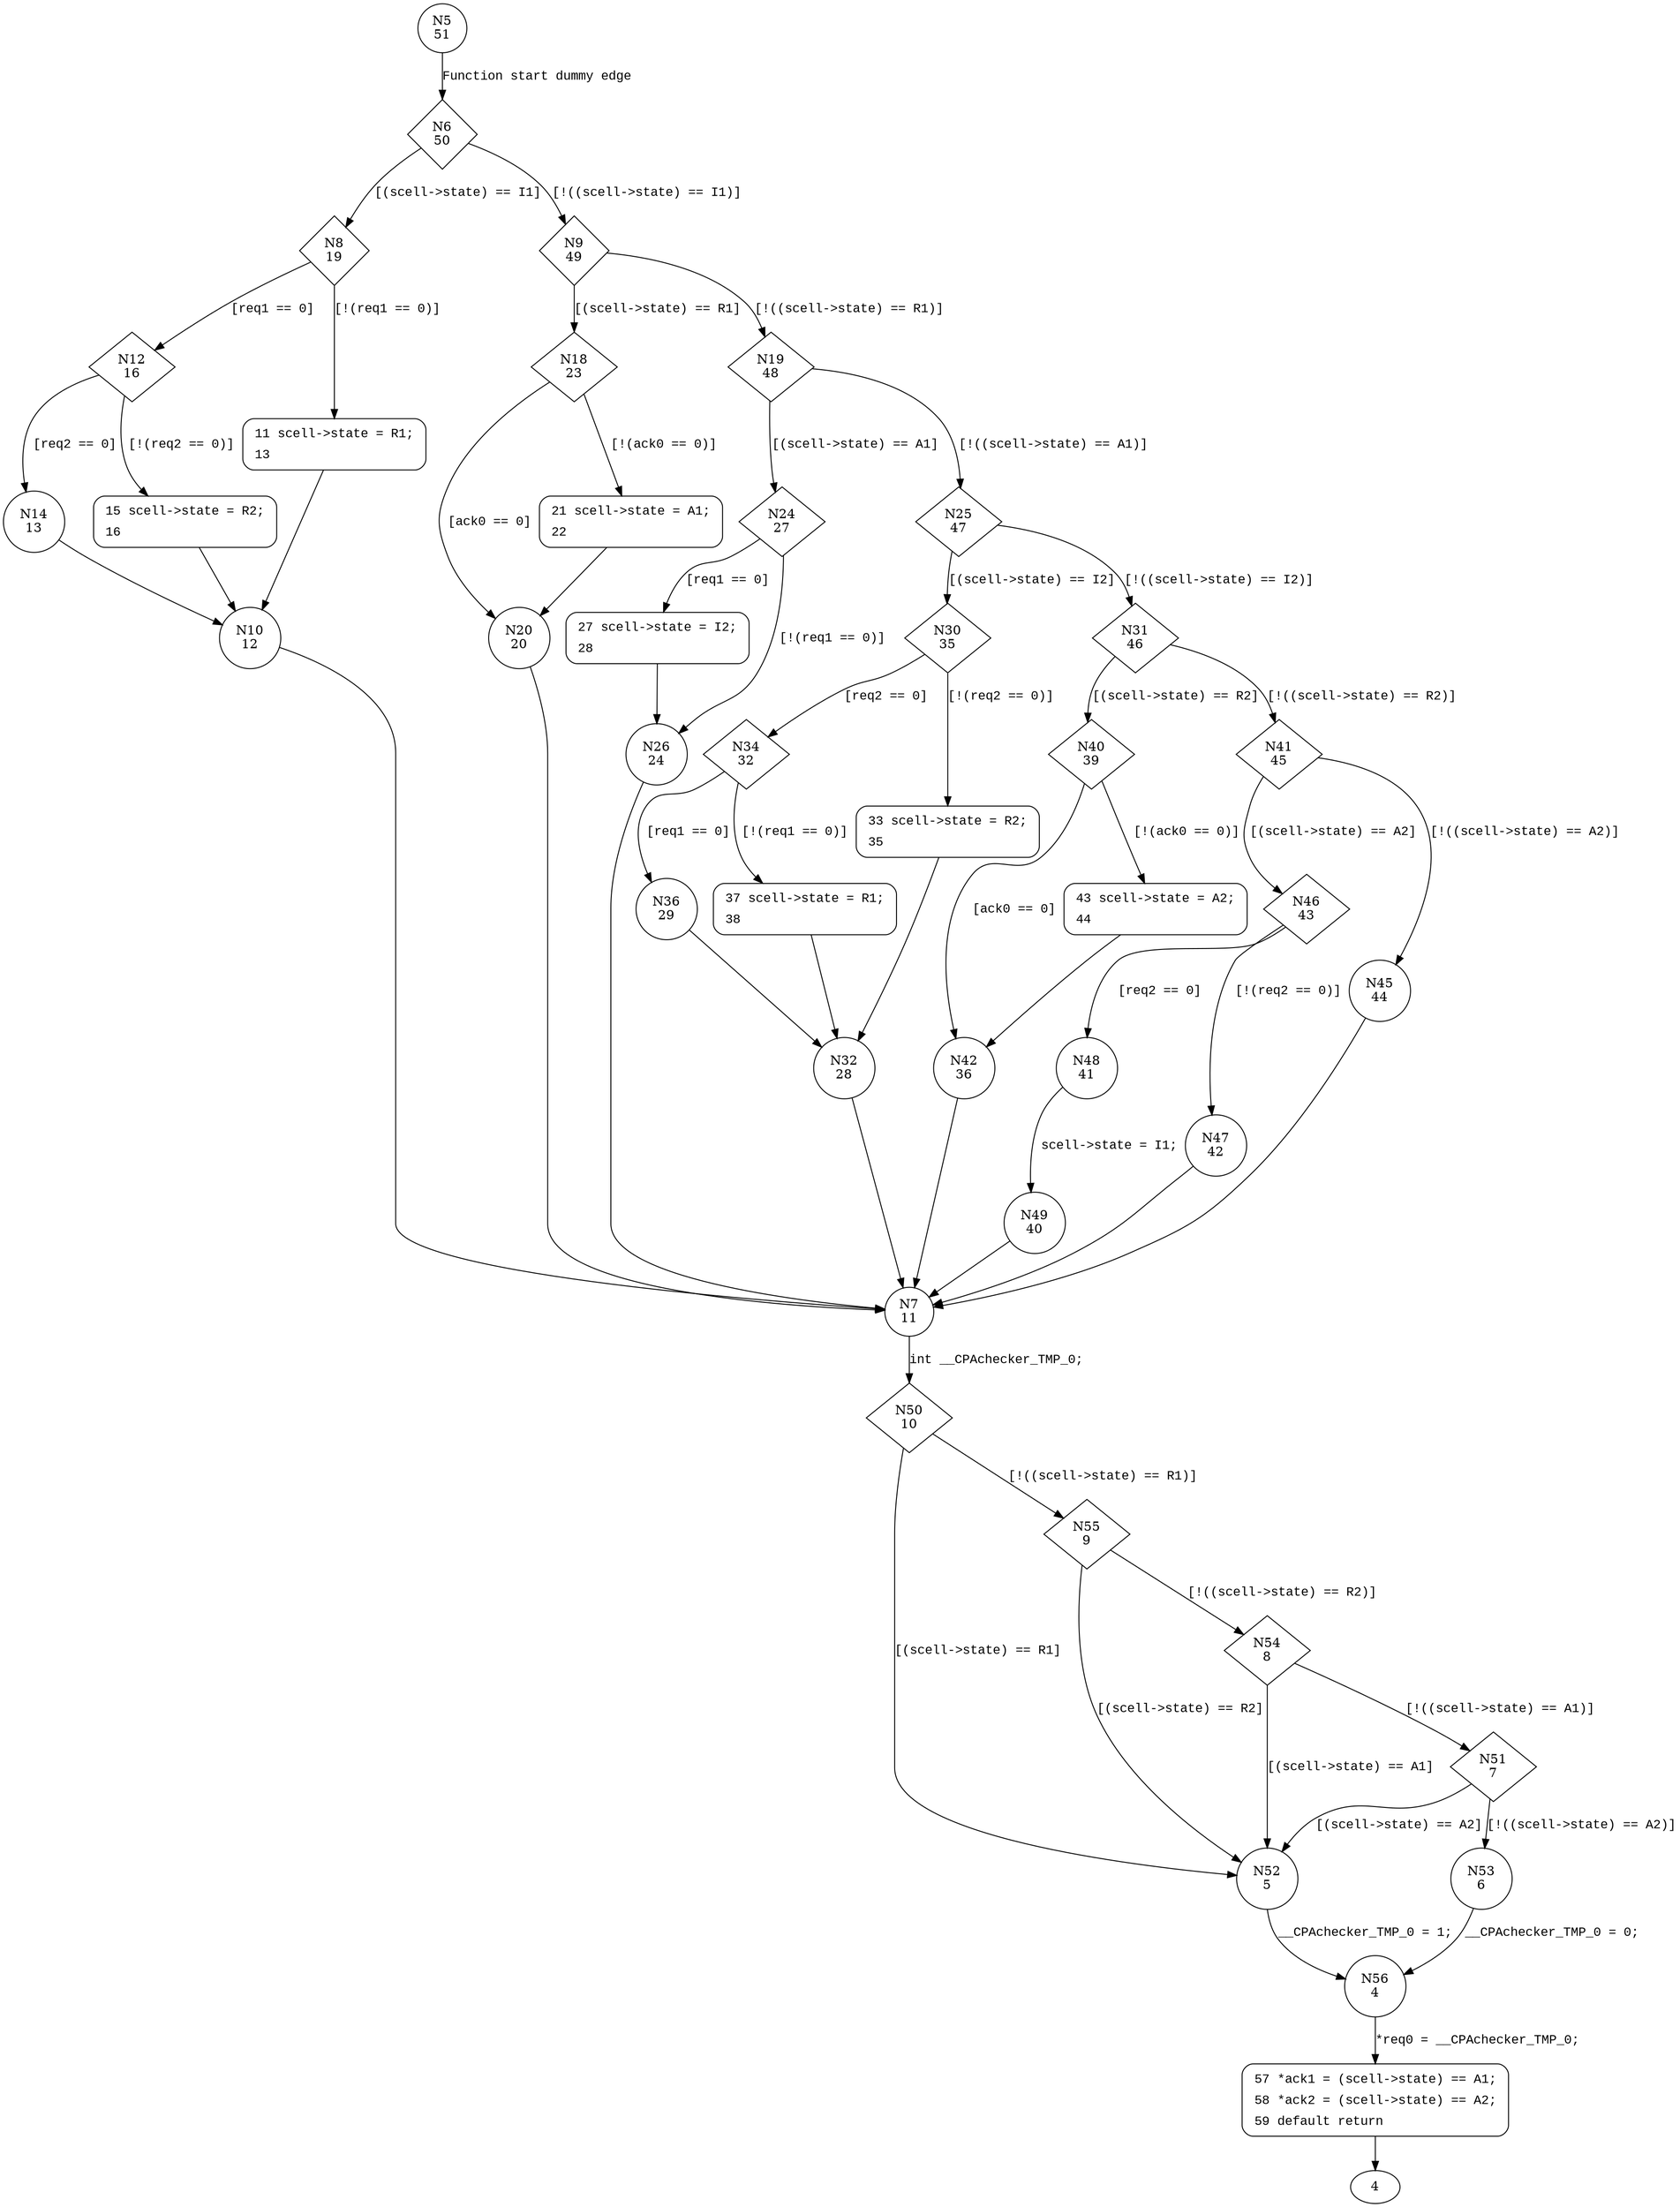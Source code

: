 digraph cell {
5 [shape="circle" label="N5\n51"]
6 [shape="diamond" label="N6\n50"]
8 [shape="diamond" label="N8\n19"]
9 [shape="diamond" label="N9\n49"]
18 [shape="diamond" label="N18\n23"]
19 [shape="diamond" label="N19\n48"]
24 [shape="diamond" label="N24\n27"]
25 [shape="diamond" label="N25\n47"]
30 [shape="diamond" label="N30\n35"]
31 [shape="diamond" label="N31\n46"]
40 [shape="diamond" label="N40\n39"]
41 [shape="diamond" label="N41\n45"]
46 [shape="diamond" label="N46\n43"]
45 [shape="circle" label="N45\n44"]
7 [shape="circle" label="N7\n11"]
50 [shape="diamond" label="N50\n10"]
52 [shape="circle" label="N52\n5"]
55 [shape="diamond" label="N55\n9"]
54 [shape="diamond" label="N54\n8"]
51 [shape="diamond" label="N51\n7"]
53 [shape="circle" label="N53\n6"]
56 [shape="circle" label="N56\n4"]
57 [shape="circle" label="N57\n3"]
48 [shape="circle" label="N48\n41"]
47 [shape="circle" label="N47\n42"]
49 [shape="circle" label="N49\n40"]
42 [shape="circle" label="N42\n36"]
43 [shape="circle" label="N43\n38"]
34 [shape="diamond" label="N34\n32"]
33 [shape="circle" label="N33\n34"]
32 [shape="circle" label="N32\n28"]
36 [shape="circle" label="N36\n29"]
37 [shape="circle" label="N37\n31"]
27 [shape="circle" label="N27\n26"]
26 [shape="circle" label="N26\n24"]
20 [shape="circle" label="N20\n20"]
21 [shape="circle" label="N21\n22"]
12 [shape="diamond" label="N12\n16"]
11 [shape="circle" label="N11\n18"]
10 [shape="circle" label="N10\n12"]
14 [shape="circle" label="N14\n13"]
15 [shape="circle" label="N15\n15"]
57 [style="filled,bold" penwidth="1" fillcolor="white" fontname="Courier New" shape="Mrecord" label=<<table border="0" cellborder="0" cellpadding="3" bgcolor="white"><tr><td align="right">57</td><td align="left">*ack1 = (scell-&gt;state) == A1;</td></tr><tr><td align="right">58</td><td align="left">*ack2 = (scell-&gt;state) == A2;</td></tr><tr><td align="right">59</td><td align="left">default return</td></tr></table>>]
57 -> 4[label=""]
43 [style="filled,bold" penwidth="1" fillcolor="white" fontname="Courier New" shape="Mrecord" label=<<table border="0" cellborder="0" cellpadding="3" bgcolor="white"><tr><td align="right">43</td><td align="left">scell-&gt;state = A2;</td></tr><tr><td align="right">44</td><td align="left"></td></tr></table>>]
43 -> 42[label=""]
33 [style="filled,bold" penwidth="1" fillcolor="white" fontname="Courier New" shape="Mrecord" label=<<table border="0" cellborder="0" cellpadding="3" bgcolor="white"><tr><td align="right">33</td><td align="left">scell-&gt;state = R2;</td></tr><tr><td align="right">35</td><td align="left"></td></tr></table>>]
33 -> 32[label=""]
37 [style="filled,bold" penwidth="1" fillcolor="white" fontname="Courier New" shape="Mrecord" label=<<table border="0" cellborder="0" cellpadding="3" bgcolor="white"><tr><td align="right">37</td><td align="left">scell-&gt;state = R1;</td></tr><tr><td align="right">38</td><td align="left"></td></tr></table>>]
37 -> 32[label=""]
27 [style="filled,bold" penwidth="1" fillcolor="white" fontname="Courier New" shape="Mrecord" label=<<table border="0" cellborder="0" cellpadding="3" bgcolor="white"><tr><td align="right">27</td><td align="left">scell-&gt;state = I2;</td></tr><tr><td align="right">28</td><td align="left"></td></tr></table>>]
27 -> 26[label=""]
21 [style="filled,bold" penwidth="1" fillcolor="white" fontname="Courier New" shape="Mrecord" label=<<table border="0" cellborder="0" cellpadding="3" bgcolor="white"><tr><td align="right">21</td><td align="left">scell-&gt;state = A1;</td></tr><tr><td align="right">22</td><td align="left"></td></tr></table>>]
21 -> 20[label=""]
11 [style="filled,bold" penwidth="1" fillcolor="white" fontname="Courier New" shape="Mrecord" label=<<table border="0" cellborder="0" cellpadding="3" bgcolor="white"><tr><td align="right">11</td><td align="left">scell-&gt;state = R1;</td></tr><tr><td align="right">13</td><td align="left"></td></tr></table>>]
11 -> 10[label=""]
15 [style="filled,bold" penwidth="1" fillcolor="white" fontname="Courier New" shape="Mrecord" label=<<table border="0" cellborder="0" cellpadding="3" bgcolor="white"><tr><td align="right">15</td><td align="left">scell-&gt;state = R2;</td></tr><tr><td align="right">16</td><td align="left"></td></tr></table>>]
15 -> 10[label=""]
5 -> 6 [label="Function start dummy edge" fontname="Courier New"]
6 -> 8 [label="[(scell->state) == I1]" fontname="Courier New"]
6 -> 9 [label="[!((scell->state) == I1)]" fontname="Courier New"]
9 -> 18 [label="[(scell->state) == R1]" fontname="Courier New"]
9 -> 19 [label="[!((scell->state) == R1)]" fontname="Courier New"]
19 -> 24 [label="[(scell->state) == A1]" fontname="Courier New"]
19 -> 25 [label="[!((scell->state) == A1)]" fontname="Courier New"]
25 -> 30 [label="[(scell->state) == I2]" fontname="Courier New"]
25 -> 31 [label="[!((scell->state) == I2)]" fontname="Courier New"]
31 -> 40 [label="[(scell->state) == R2]" fontname="Courier New"]
31 -> 41 [label="[!((scell->state) == R2)]" fontname="Courier New"]
41 -> 46 [label="[(scell->state) == A2]" fontname="Courier New"]
41 -> 45 [label="[!((scell->state) == A2)]" fontname="Courier New"]
7 -> 50 [label="int __CPAchecker_TMP_0;" fontname="Courier New"]
50 -> 52 [label="[(scell->state) == R1]" fontname="Courier New"]
50 -> 55 [label="[!((scell->state) == R1)]" fontname="Courier New"]
55 -> 52 [label="[(scell->state) == R2]" fontname="Courier New"]
55 -> 54 [label="[!((scell->state) == R2)]" fontname="Courier New"]
54 -> 52 [label="[(scell->state) == A1]" fontname="Courier New"]
54 -> 51 [label="[!((scell->state) == A1)]" fontname="Courier New"]
51 -> 52 [label="[(scell->state) == A2]" fontname="Courier New"]
51 -> 53 [label="[!((scell->state) == A2)]" fontname="Courier New"]
56 -> 57 [label="*req0 = __CPAchecker_TMP_0;" fontname="Courier New"]
52 -> 56 [label="__CPAchecker_TMP_0 = 1;" fontname="Courier New"]
46 -> 48 [label="[req2 == 0]" fontname="Courier New"]
46 -> 47 [label="[!(req2 == 0)]" fontname="Courier New"]
48 -> 49 [label="scell->state = I1;" fontname="Courier New"]
40 -> 42 [label="[ack0 == 0]" fontname="Courier New"]
40 -> 43 [label="[!(ack0 == 0)]" fontname="Courier New"]
42 -> 7 [label="" fontname="Courier New"]
30 -> 34 [label="[req2 == 0]" fontname="Courier New"]
30 -> 33 [label="[!(req2 == 0)]" fontname="Courier New"]
32 -> 7 [label="" fontname="Courier New"]
34 -> 36 [label="[req1 == 0]" fontname="Courier New"]
34 -> 37 [label="[!(req1 == 0)]" fontname="Courier New"]
36 -> 32 [label="" fontname="Courier New"]
24 -> 27 [label="[req1 == 0]" fontname="Courier New"]
24 -> 26 [label="[!(req1 == 0)]" fontname="Courier New"]
26 -> 7 [label="" fontname="Courier New"]
18 -> 20 [label="[ack0 == 0]" fontname="Courier New"]
18 -> 21 [label="[!(ack0 == 0)]" fontname="Courier New"]
20 -> 7 [label="" fontname="Courier New"]
8 -> 12 [label="[req1 == 0]" fontname="Courier New"]
8 -> 11 [label="[!(req1 == 0)]" fontname="Courier New"]
10 -> 7 [label="" fontname="Courier New"]
12 -> 14 [label="[req2 == 0]" fontname="Courier New"]
12 -> 15 [label="[!(req2 == 0)]" fontname="Courier New"]
14 -> 10 [label="" fontname="Courier New"]
45 -> 7 [label="" fontname="Courier New"]
53 -> 56 [label="__CPAchecker_TMP_0 = 0;" fontname="Courier New"]
47 -> 7 [label="" fontname="Courier New"]
49 -> 7 [label="" fontname="Courier New"]
}